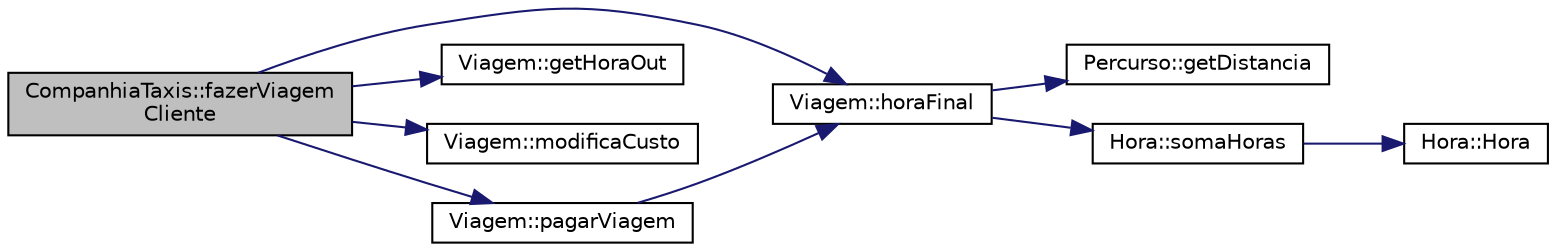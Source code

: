 digraph "CompanhiaTaxis::fazerViagemCliente"
{
  edge [fontname="Helvetica",fontsize="10",labelfontname="Helvetica",labelfontsize="10"];
  node [fontname="Helvetica",fontsize="10",shape=record];
  rankdir="LR";
  Node7 [label="CompanhiaTaxis::fazerViagem\lCliente",height=0.2,width=0.4,color="black", fillcolor="grey75", style="filled", fontcolor="black"];
  Node7 -> Node8 [color="midnightblue",fontsize="10",style="solid",fontname="Helvetica"];
  Node8 [label="Viagem::horaFinal",height=0.2,width=0.4,color="black", fillcolor="white", style="filled",URL="$class_viagem.html#a8c955d57cb23fab49f726065e6eed20c",tooltip="função que calcula a hora final da viagem "];
  Node8 -> Node9 [color="midnightblue",fontsize="10",style="solid",fontname="Helvetica"];
  Node9 [label="Percurso::getDistancia",height=0.2,width=0.4,color="black", fillcolor="white", style="filled",URL="$class_percurso.html#a0f8920294007befff27924c4850ffb44",tooltip="função para obter distância "];
  Node8 -> Node10 [color="midnightblue",fontsize="10",style="solid",fontname="Helvetica"];
  Node10 [label="Hora::somaHoras",height=0.2,width=0.4,color="black", fillcolor="white", style="filled",URL="$class_hora.html#ad54ed49a29096cc68e7090522a53f164",tooltip="função que soma minutos a uma determinada hora "];
  Node10 -> Node11 [color="midnightblue",fontsize="10",style="solid",fontname="Helvetica"];
  Node11 [label="Hora::Hora",height=0.2,width=0.4,color="black", fillcolor="white", style="filled",URL="$class_hora.html#a90c18369977bbf1bf3a7370d8ea9e9ae",tooltip="construtor da classe Hora vazio "];
  Node7 -> Node12 [color="midnightblue",fontsize="10",style="solid",fontname="Helvetica"];
  Node12 [label="Viagem::getHoraOut",height=0.2,width=0.4,color="black", fillcolor="white", style="filled",URL="$class_viagem.html#afd88cf72c79798019634e6656e41f2d1",tooltip="função para obter hora de fim "];
  Node7 -> Node13 [color="midnightblue",fontsize="10",style="solid",fontname="Helvetica"];
  Node13 [label="Viagem::modificaCusto",height=0.2,width=0.4,color="black", fillcolor="white", style="filled",URL="$class_viagem.html#a4ef85ee9e94cb814f7160936dbe7df80",tooltip="função que calcula custo viagem com desconto "];
  Node7 -> Node14 [color="midnightblue",fontsize="10",style="solid",fontname="Helvetica"];
  Node14 [label="Viagem::pagarViagem",height=0.2,width=0.4,color="black", fillcolor="white", style="filled",URL="$class_viagem.html#a4348e5d34d25b6e0964cc25a0708fec9",tooltip="função que calcula o custo da viagem "];
  Node14 -> Node8 [color="midnightblue",fontsize="10",style="solid",fontname="Helvetica"];
}

